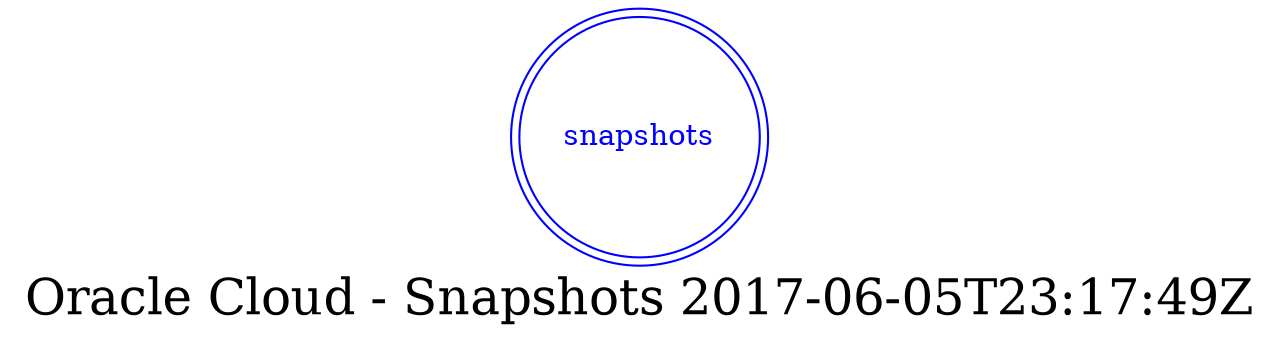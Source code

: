 digraph LexiconGraph {
graph[label="Oracle Cloud - Snapshots 2017-06-05T23:17:49Z", fontsize=24]
splines=true
"snapshots" [color=blue, fontcolor=blue, shape=doublecircle]
}
